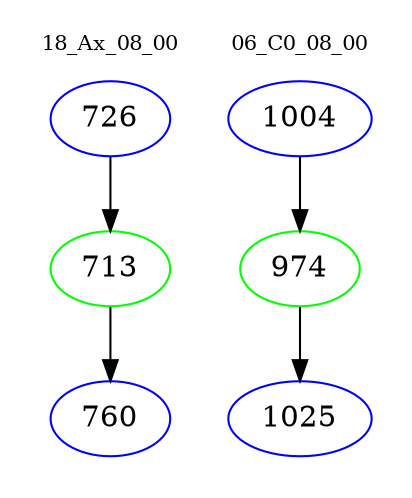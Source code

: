 digraph{
subgraph cluster_0 {
color = white
label = "18_Ax_08_00";
fontsize=10;
T0_726 [label="726", color="blue"]
T0_726 -> T0_713 [color="black"]
T0_713 [label="713", color="green"]
T0_713 -> T0_760 [color="black"]
T0_760 [label="760", color="blue"]
}
subgraph cluster_1 {
color = white
label = "06_C0_08_00";
fontsize=10;
T1_1004 [label="1004", color="blue"]
T1_1004 -> T1_974 [color="black"]
T1_974 [label="974", color="green"]
T1_974 -> T1_1025 [color="black"]
T1_1025 [label="1025", color="blue"]
}
}
